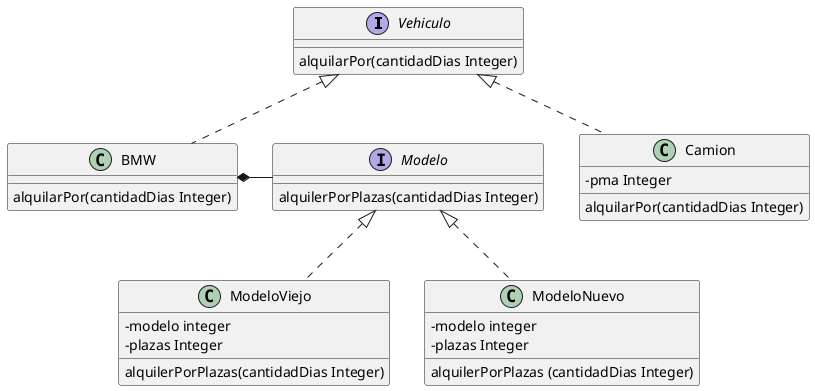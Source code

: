 @startuml
skinparam classAttributeIconSize 0

interface Vehiculo
Vehiculo : alquilarPor(cantidadDias Integer)

class Camion {
    - pma Integer
}
Vehiculo <|.. Camion
Camion : alquilarPor(cantidadDias Integer)

together {
        class BMW
        interface Modelo
}

Vehiculo <|.. BMW

BMW : alquilarPor(cantidadDias Integer)
BMW *- Modelo

interface Modelo
Modelo : alquilerPorPlazas(cantidadDias Integer)

class ModeloViejo {
    - modelo integer
    - plazas Integer
}
Modelo <|.. ModeloViejo
ModeloViejo : alquilerPorPlazas(cantidadDias Integer)

class ModeloNuevo {
    - modelo integer
    - plazas Integer
}
Modelo <|.. ModeloNuevo
ModeloNuevo : alquilerPorPlazas (cantidadDias Integer)

@enduml
